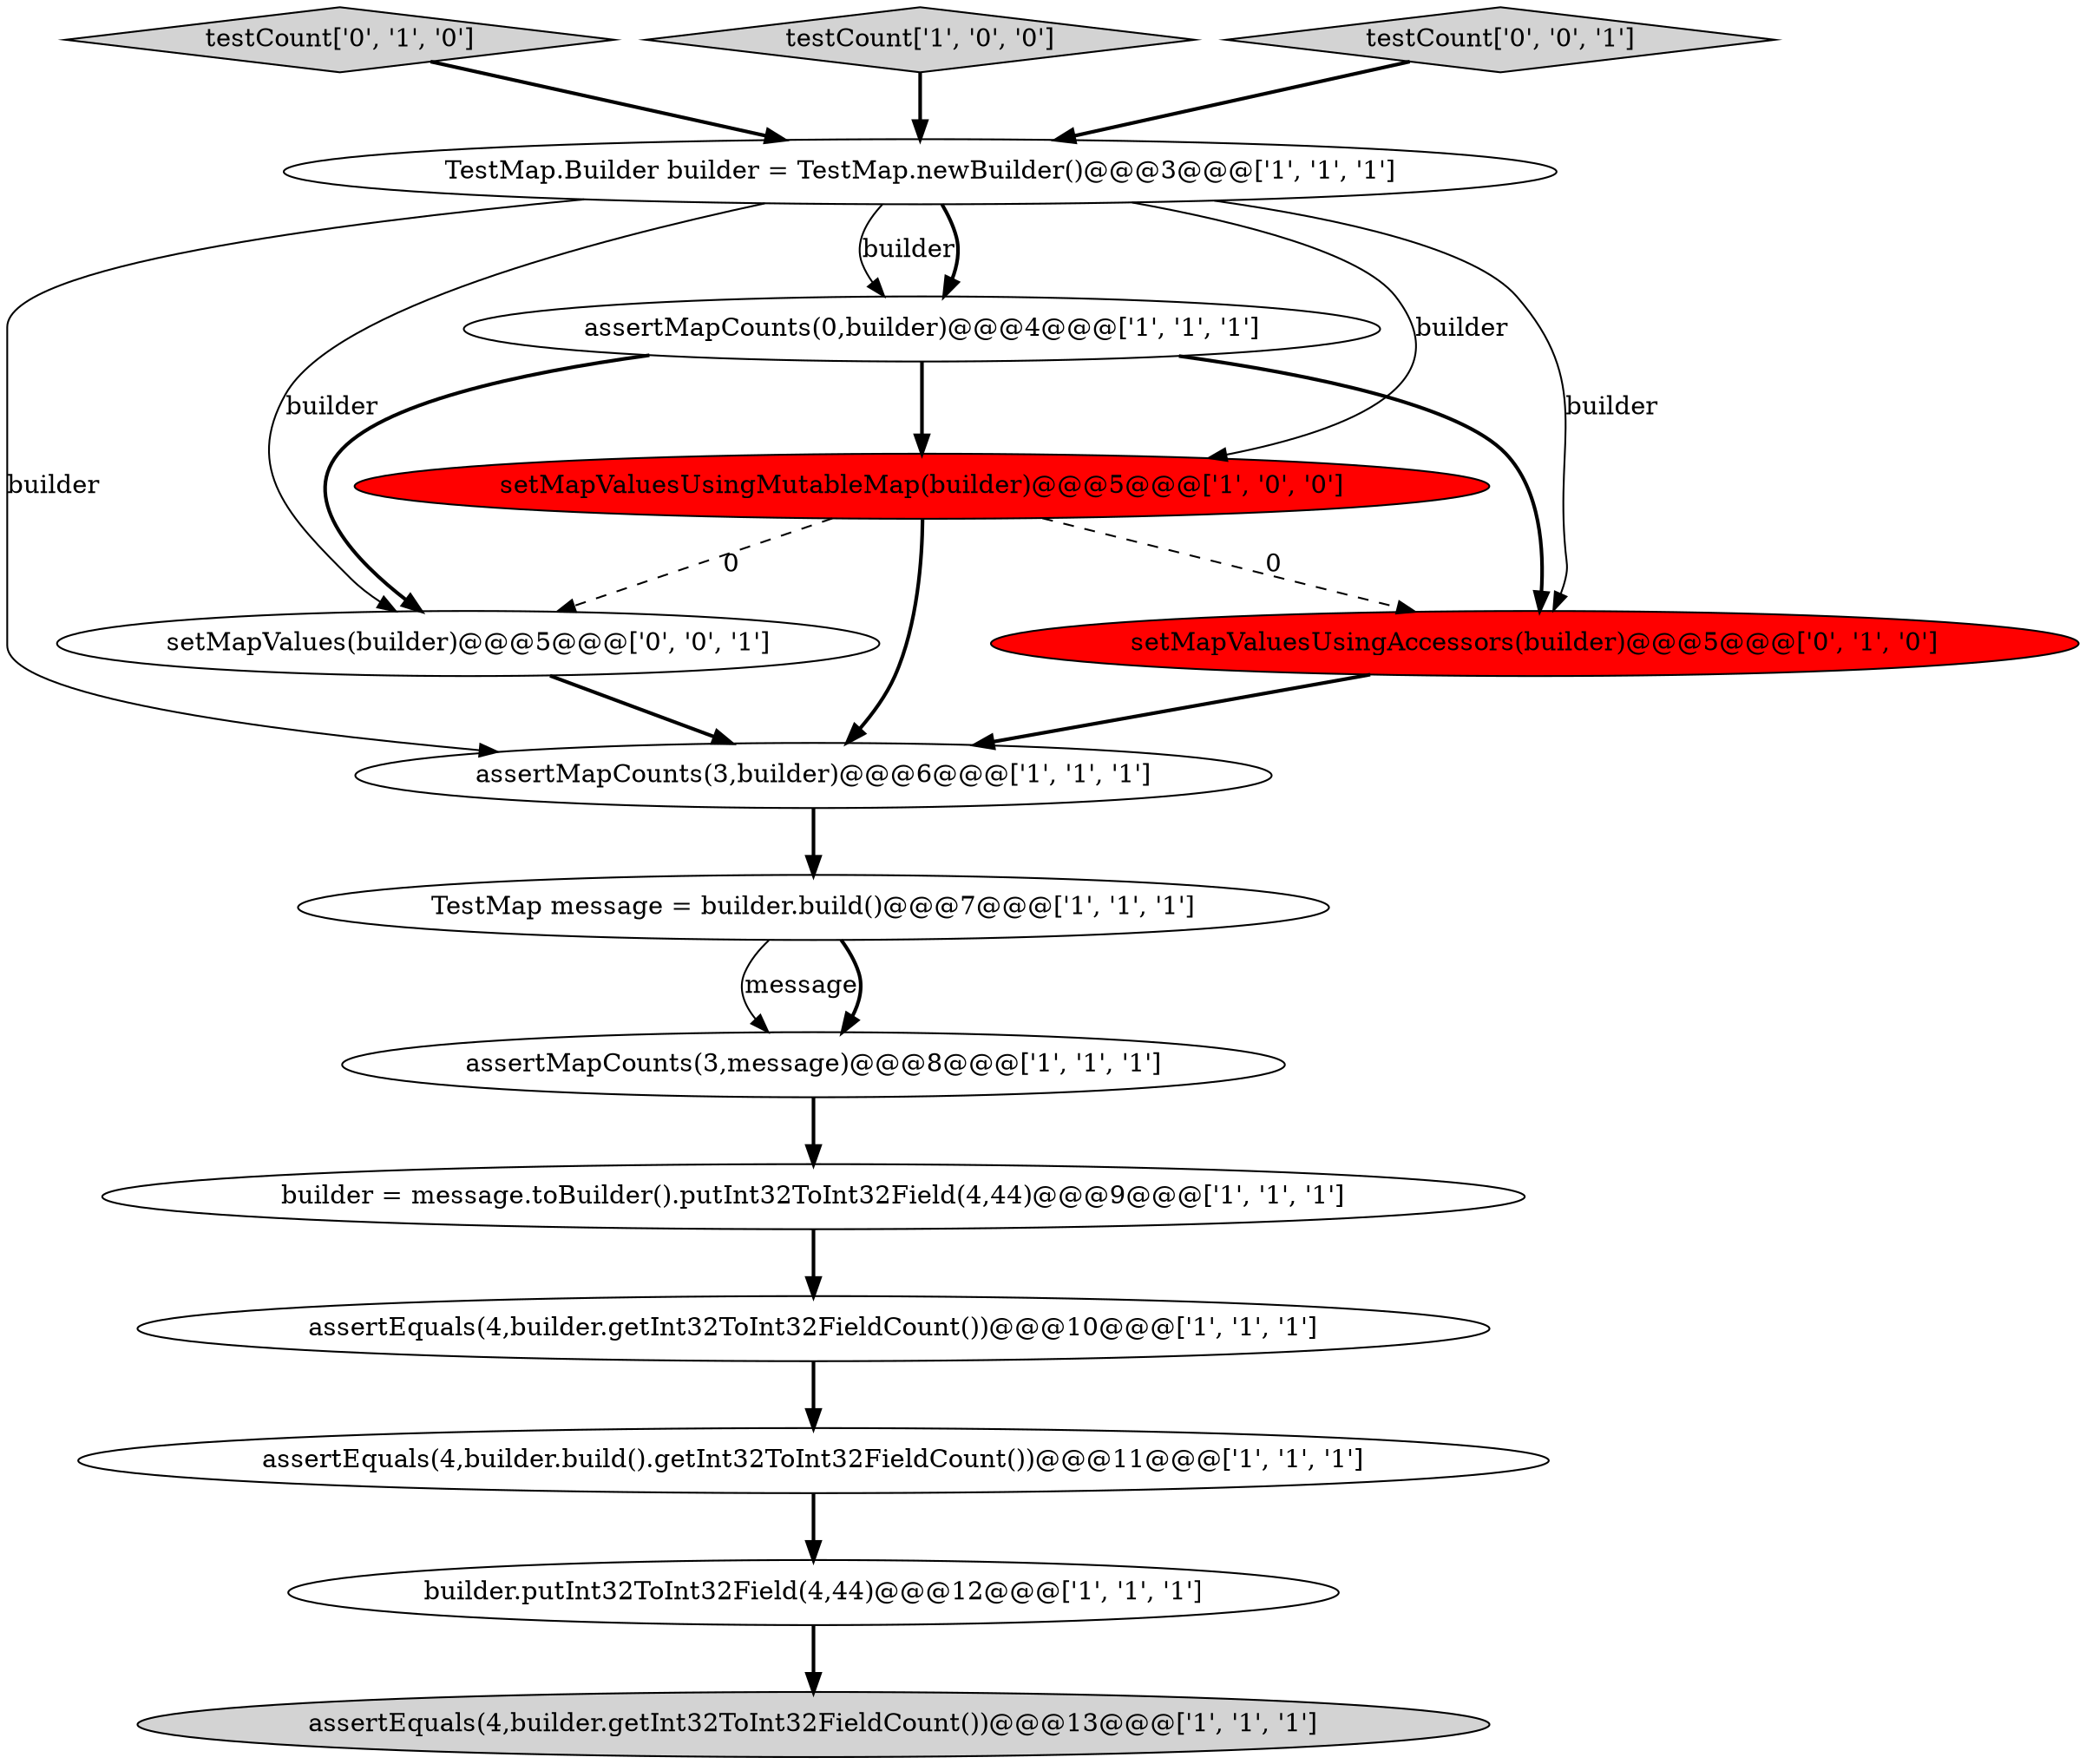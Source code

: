 digraph {
2 [style = filled, label = "assertMapCounts(3,builder)@@@6@@@['1', '1', '1']", fillcolor = white, shape = ellipse image = "AAA0AAABBB1BBB"];
10 [style = filled, label = "assertEquals(4,builder.getInt32ToInt32FieldCount())@@@10@@@['1', '1', '1']", fillcolor = white, shape = ellipse image = "AAA0AAABBB1BBB"];
13 [style = filled, label = "testCount['0', '1', '0']", fillcolor = lightgray, shape = diamond image = "AAA0AAABBB2BBB"];
6 [style = filled, label = "assertEquals(4,builder.getInt32ToInt32FieldCount())@@@13@@@['1', '1', '1']", fillcolor = lightgray, shape = ellipse image = "AAA0AAABBB1BBB"];
14 [style = filled, label = "setMapValues(builder)@@@5@@@['0', '0', '1']", fillcolor = white, shape = ellipse image = "AAA0AAABBB3BBB"];
9 [style = filled, label = "assertMapCounts(3,message)@@@8@@@['1', '1', '1']", fillcolor = white, shape = ellipse image = "AAA0AAABBB1BBB"];
1 [style = filled, label = "testCount['1', '0', '0']", fillcolor = lightgray, shape = diamond image = "AAA0AAABBB1BBB"];
12 [style = filled, label = "setMapValuesUsingAccessors(builder)@@@5@@@['0', '1', '0']", fillcolor = red, shape = ellipse image = "AAA1AAABBB2BBB"];
15 [style = filled, label = "testCount['0', '0', '1']", fillcolor = lightgray, shape = diamond image = "AAA0AAABBB3BBB"];
3 [style = filled, label = "builder = message.toBuilder().putInt32ToInt32Field(4,44)@@@9@@@['1', '1', '1']", fillcolor = white, shape = ellipse image = "AAA0AAABBB1BBB"];
7 [style = filled, label = "setMapValuesUsingMutableMap(builder)@@@5@@@['1', '0', '0']", fillcolor = red, shape = ellipse image = "AAA1AAABBB1BBB"];
4 [style = filled, label = "TestMap.Builder builder = TestMap.newBuilder()@@@3@@@['1', '1', '1']", fillcolor = white, shape = ellipse image = "AAA0AAABBB1BBB"];
11 [style = filled, label = "assertEquals(4,builder.build().getInt32ToInt32FieldCount())@@@11@@@['1', '1', '1']", fillcolor = white, shape = ellipse image = "AAA0AAABBB1BBB"];
8 [style = filled, label = "builder.putInt32ToInt32Field(4,44)@@@12@@@['1', '1', '1']", fillcolor = white, shape = ellipse image = "AAA0AAABBB1BBB"];
5 [style = filled, label = "assertMapCounts(0,builder)@@@4@@@['1', '1', '1']", fillcolor = white, shape = ellipse image = "AAA0AAABBB1BBB"];
0 [style = filled, label = "TestMap message = builder.build()@@@7@@@['1', '1', '1']", fillcolor = white, shape = ellipse image = "AAA0AAABBB1BBB"];
0->9 [style = solid, label="message"];
1->4 [style = bold, label=""];
0->9 [style = bold, label=""];
4->7 [style = solid, label="builder"];
7->14 [style = dashed, label="0"];
8->6 [style = bold, label=""];
5->14 [style = bold, label=""];
4->12 [style = solid, label="builder"];
4->2 [style = solid, label="builder"];
3->10 [style = bold, label=""];
12->2 [style = bold, label=""];
2->0 [style = bold, label=""];
10->11 [style = bold, label=""];
4->5 [style = solid, label="builder"];
5->12 [style = bold, label=""];
7->2 [style = bold, label=""];
15->4 [style = bold, label=""];
7->12 [style = dashed, label="0"];
9->3 [style = bold, label=""];
5->7 [style = bold, label=""];
11->8 [style = bold, label=""];
14->2 [style = bold, label=""];
4->5 [style = bold, label=""];
4->14 [style = solid, label="builder"];
13->4 [style = bold, label=""];
}
